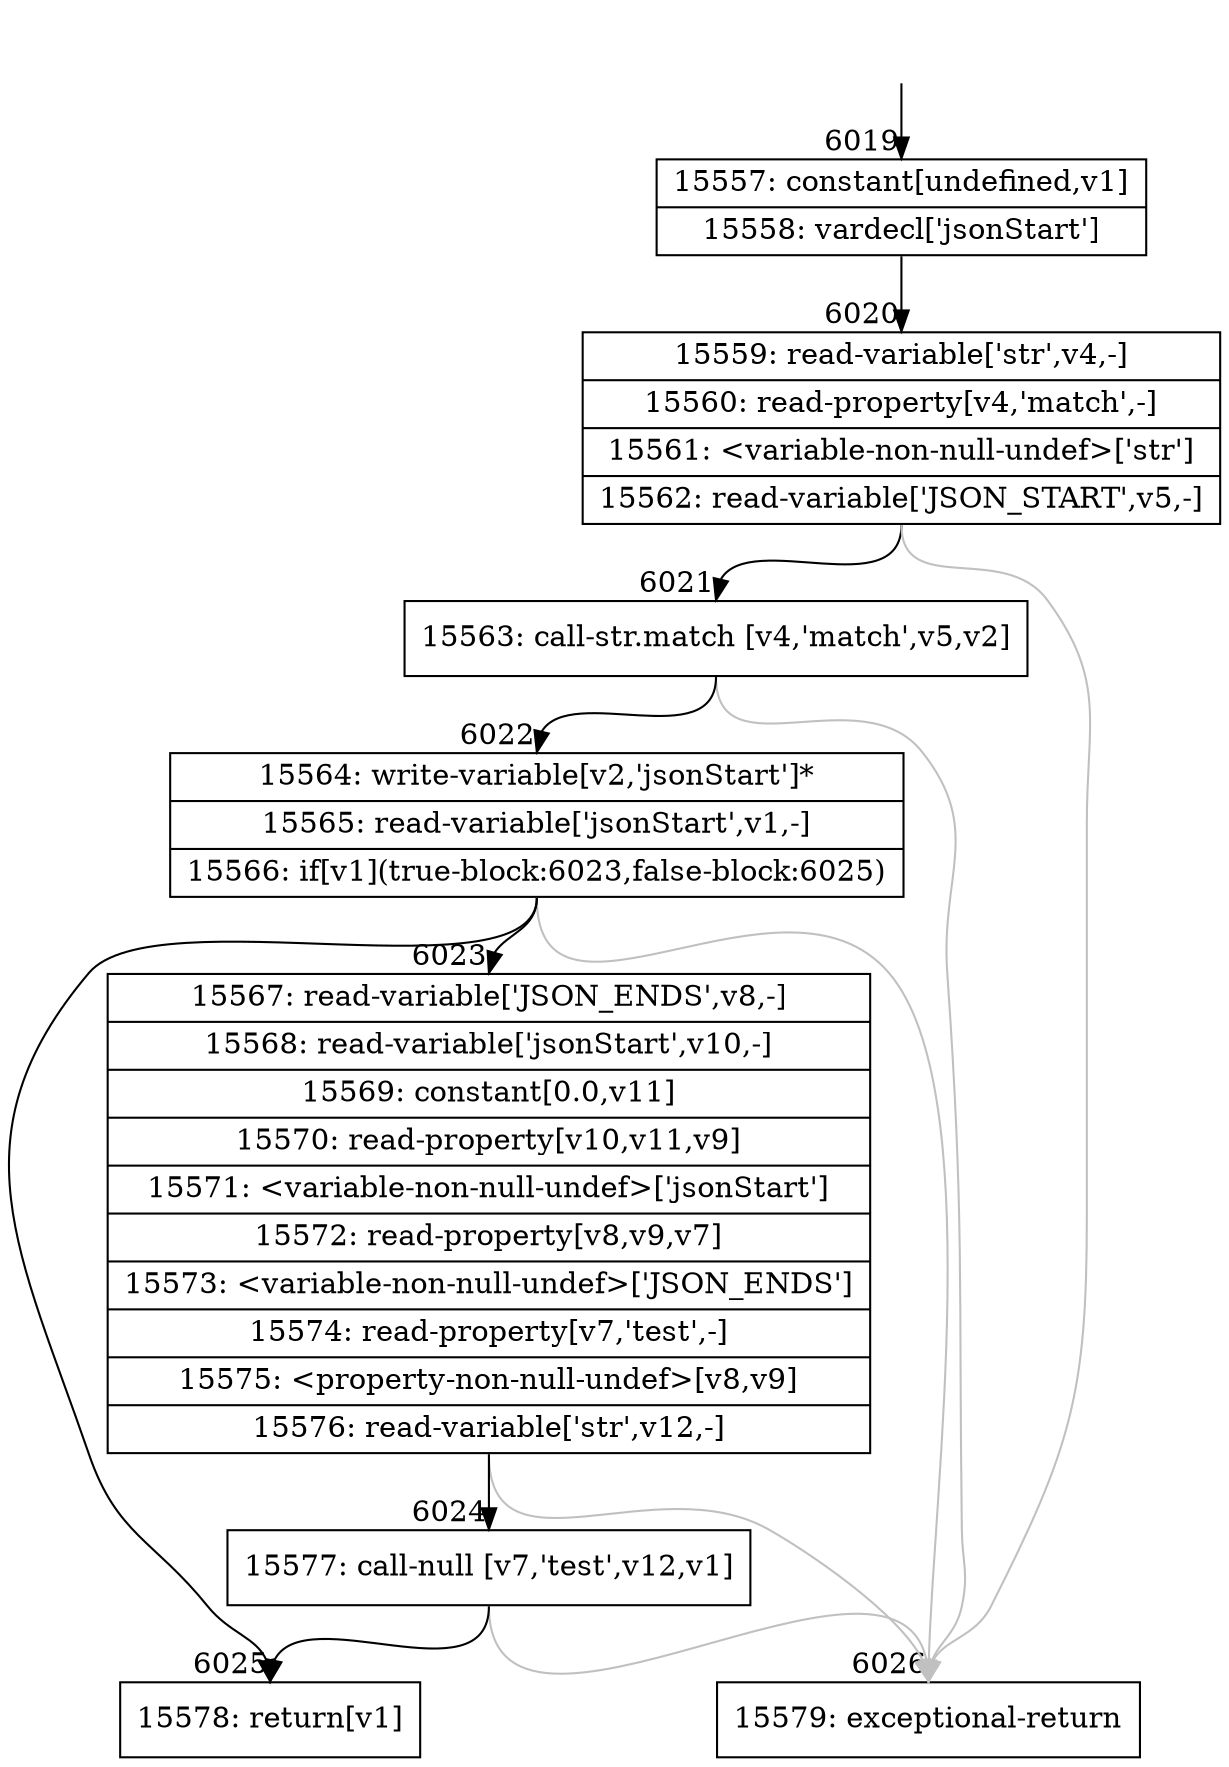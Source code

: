 digraph {
rankdir="TD"
BB_entry446[shape=none,label=""];
BB_entry446 -> BB6019 [tailport=s, headport=n, headlabel="    6019"]
BB6019 [shape=record label="{15557: constant[undefined,v1]|15558: vardecl['jsonStart']}" ] 
BB6019 -> BB6020 [tailport=s, headport=n, headlabel="      6020"]
BB6020 [shape=record label="{15559: read-variable['str',v4,-]|15560: read-property[v4,'match',-]|15561: \<variable-non-null-undef\>['str']|15562: read-variable['JSON_START',v5,-]}" ] 
BB6020 -> BB6021 [tailport=s, headport=n, headlabel="      6021"]
BB6020 -> BB6026 [tailport=s, headport=n, color=gray, headlabel="      6026"]
BB6021 [shape=record label="{15563: call-str.match [v4,'match',v5,v2]}" ] 
BB6021 -> BB6022 [tailport=s, headport=n, headlabel="      6022"]
BB6021 -> BB6026 [tailport=s, headport=n, color=gray]
BB6022 [shape=record label="{15564: write-variable[v2,'jsonStart']*|15565: read-variable['jsonStart',v1,-]|15566: if[v1](true-block:6023,false-block:6025)}" ] 
BB6022 -> BB6025 [tailport=s, headport=n, headlabel="      6025"]
BB6022 -> BB6023 [tailport=s, headport=n, headlabel="      6023"]
BB6022 -> BB6026 [tailport=s, headport=n, color=gray]
BB6023 [shape=record label="{15567: read-variable['JSON_ENDS',v8,-]|15568: read-variable['jsonStart',v10,-]|15569: constant[0.0,v11]|15570: read-property[v10,v11,v9]|15571: \<variable-non-null-undef\>['jsonStart']|15572: read-property[v8,v9,v7]|15573: \<variable-non-null-undef\>['JSON_ENDS']|15574: read-property[v7,'test',-]|15575: \<property-non-null-undef\>[v8,v9]|15576: read-variable['str',v12,-]}" ] 
BB6023 -> BB6024 [tailport=s, headport=n, headlabel="      6024"]
BB6023 -> BB6026 [tailport=s, headport=n, color=gray]
BB6024 [shape=record label="{15577: call-null [v7,'test',v12,v1]}" ] 
BB6024 -> BB6025 [tailport=s, headport=n]
BB6024 -> BB6026 [tailport=s, headport=n, color=gray]
BB6025 [shape=record label="{15578: return[v1]}" ] 
BB6026 [shape=record label="{15579: exceptional-return}" ] 
//#$~ 9260
}
